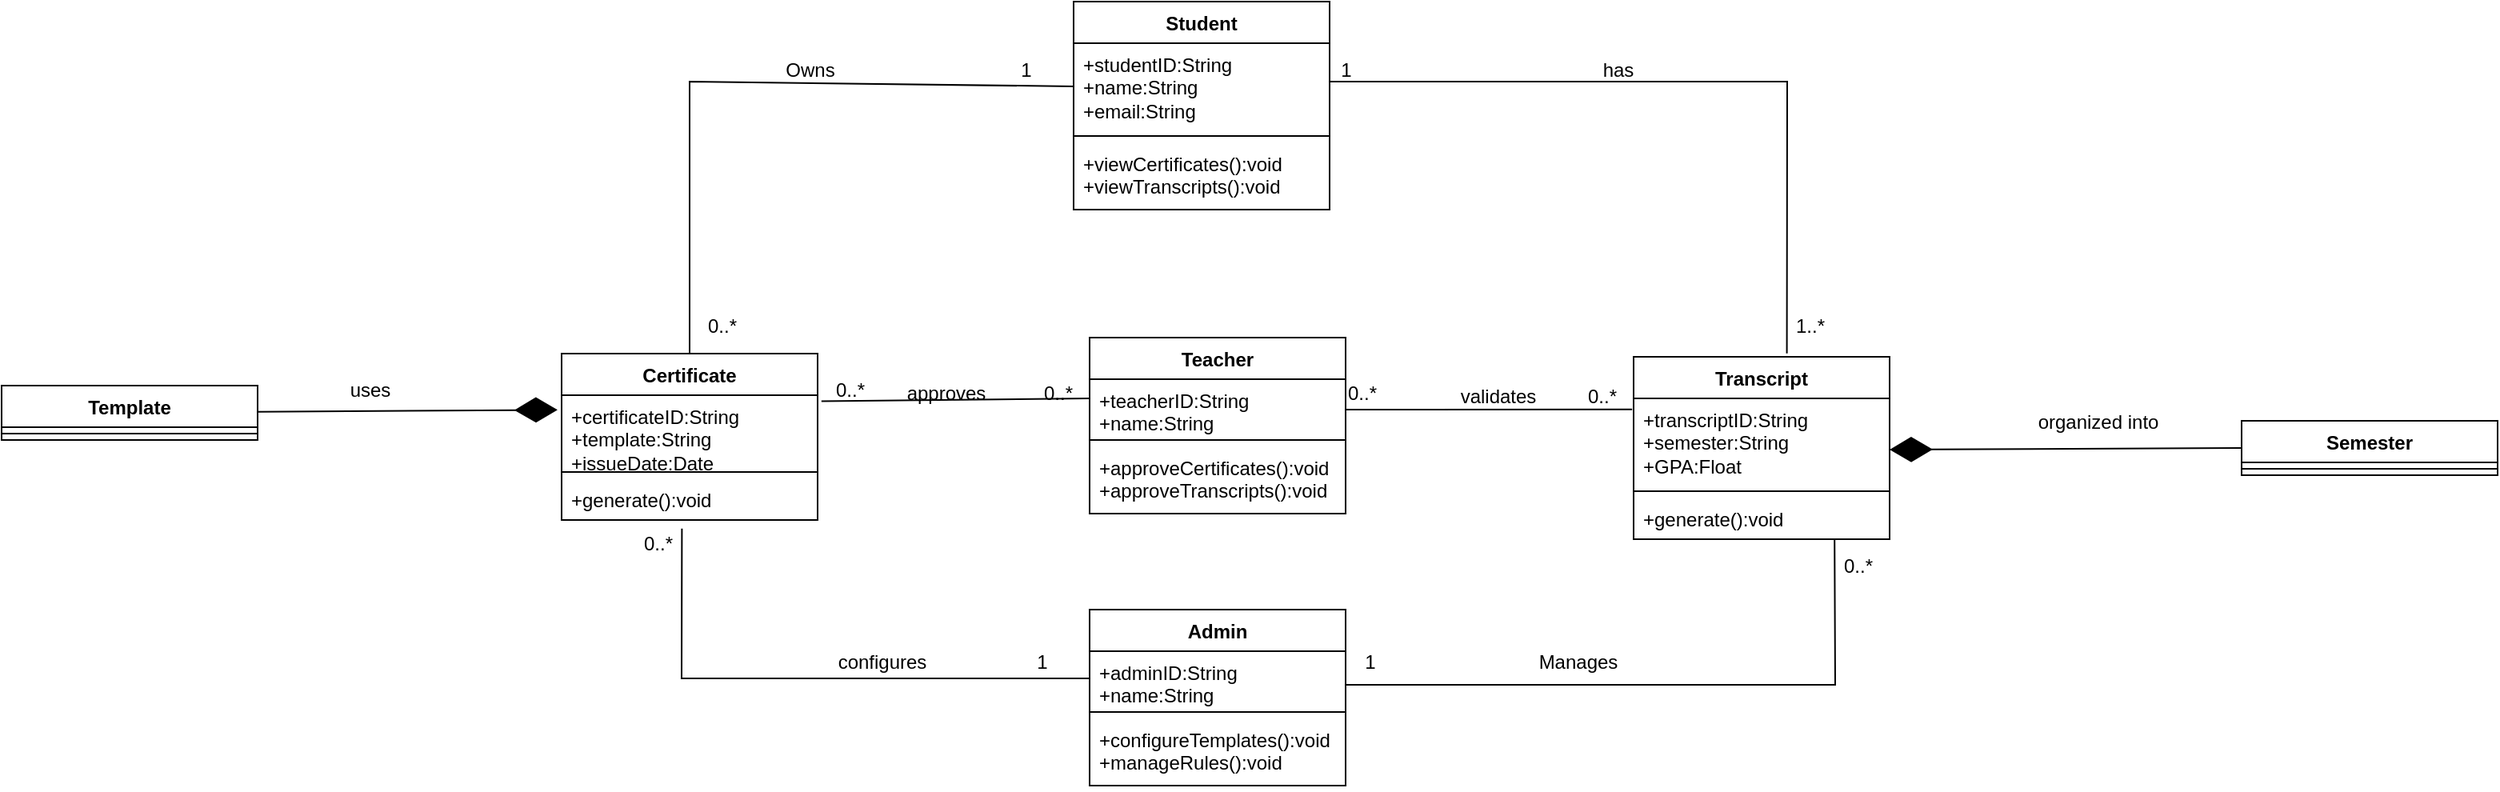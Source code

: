 <mxfile version="25.0.2">
  <diagram name="Page-1" id="eL__T-ELsfN5H11KKcc2">
    <mxGraphModel dx="3480" dy="3030" grid="1" gridSize="10" guides="1" tooltips="1" connect="1" arrows="1" fold="1" page="1" pageScale="1" pageWidth="850" pageHeight="1100" math="0" shadow="0">
      <root>
        <mxCell id="0" />
        <mxCell id="1" parent="0" />
        <mxCell id="F4fkGikj5AeT9HRhLZNB-1" value="Student" style="swimlane;fontStyle=1;align=center;verticalAlign=top;childLayout=stackLayout;horizontal=1;startSize=26;horizontalStack=0;resizeParent=1;resizeParentMax=0;resizeLast=0;collapsible=1;marginBottom=0;whiteSpace=wrap;html=1;" parent="1" vertex="1">
          <mxGeometry x="400" y="190" width="160" height="130" as="geometry" />
        </mxCell>
        <mxCell id="F4fkGikj5AeT9HRhLZNB-2" value="+studentID:String&lt;div&gt;+name:String&lt;/div&gt;&lt;div&gt;+email:String&lt;/div&gt;" style="text;strokeColor=none;fillColor=none;align=left;verticalAlign=top;spacingLeft=4;spacingRight=4;overflow=hidden;rotatable=0;points=[[0,0.5],[1,0.5]];portConstraint=eastwest;whiteSpace=wrap;html=1;" parent="F4fkGikj5AeT9HRhLZNB-1" vertex="1">
          <mxGeometry y="26" width="160" height="54" as="geometry" />
        </mxCell>
        <mxCell id="F4fkGikj5AeT9HRhLZNB-3" value="" style="line;strokeWidth=1;fillColor=none;align=left;verticalAlign=middle;spacingTop=-1;spacingLeft=3;spacingRight=3;rotatable=0;labelPosition=right;points=[];portConstraint=eastwest;strokeColor=inherit;" parent="F4fkGikj5AeT9HRhLZNB-1" vertex="1">
          <mxGeometry y="80" width="160" height="8" as="geometry" />
        </mxCell>
        <mxCell id="F4fkGikj5AeT9HRhLZNB-4" value="+viewCertificates():void&lt;div&gt;+viewTranscripts():void&lt;/div&gt;" style="text;strokeColor=none;fillColor=none;align=left;verticalAlign=top;spacingLeft=4;spacingRight=4;overflow=hidden;rotatable=0;points=[[0,0.5],[1,0.5]];portConstraint=eastwest;whiteSpace=wrap;html=1;" parent="F4fkGikj5AeT9HRhLZNB-1" vertex="1">
          <mxGeometry y="88" width="160" height="42" as="geometry" />
        </mxCell>
        <mxCell id="F4fkGikj5AeT9HRhLZNB-5" value="Teacher" style="swimlane;fontStyle=1;align=center;verticalAlign=top;childLayout=stackLayout;horizontal=1;startSize=26;horizontalStack=0;resizeParent=1;resizeParentMax=0;resizeLast=0;collapsible=1;marginBottom=0;whiteSpace=wrap;html=1;" parent="1" vertex="1">
          <mxGeometry x="410" y="400" width="160" height="110" as="geometry" />
        </mxCell>
        <mxCell id="F4fkGikj5AeT9HRhLZNB-6" value="+teacherID:String&lt;div&gt;+name:String&lt;/div&gt;" style="text;strokeColor=none;fillColor=none;align=left;verticalAlign=top;spacingLeft=4;spacingRight=4;overflow=hidden;rotatable=0;points=[[0,0.5],[1,0.5]];portConstraint=eastwest;whiteSpace=wrap;html=1;" parent="F4fkGikj5AeT9HRhLZNB-5" vertex="1">
          <mxGeometry y="26" width="160" height="34" as="geometry" />
        </mxCell>
        <mxCell id="F4fkGikj5AeT9HRhLZNB-7" value="" style="line;strokeWidth=1;fillColor=none;align=left;verticalAlign=middle;spacingTop=-1;spacingLeft=3;spacingRight=3;rotatable=0;labelPosition=right;points=[];portConstraint=eastwest;strokeColor=inherit;" parent="F4fkGikj5AeT9HRhLZNB-5" vertex="1">
          <mxGeometry y="60" width="160" height="8" as="geometry" />
        </mxCell>
        <mxCell id="F4fkGikj5AeT9HRhLZNB-8" value="+approveCertificates():void&lt;div&gt;+approveTranscripts():void&lt;/div&gt;" style="text;strokeColor=none;fillColor=none;align=left;verticalAlign=top;spacingLeft=4;spacingRight=4;overflow=hidden;rotatable=0;points=[[0,0.5],[1,0.5]];portConstraint=eastwest;whiteSpace=wrap;html=1;" parent="F4fkGikj5AeT9HRhLZNB-5" vertex="1">
          <mxGeometry y="68" width="160" height="42" as="geometry" />
        </mxCell>
        <mxCell id="F4fkGikj5AeT9HRhLZNB-9" value="Admin" style="swimlane;fontStyle=1;align=center;verticalAlign=top;childLayout=stackLayout;horizontal=1;startSize=26;horizontalStack=0;resizeParent=1;resizeParentMax=0;resizeLast=0;collapsible=1;marginBottom=0;whiteSpace=wrap;html=1;" parent="1" vertex="1">
          <mxGeometry x="410" y="570" width="160" height="110" as="geometry" />
        </mxCell>
        <mxCell id="F4fkGikj5AeT9HRhLZNB-10" value="+adminID:String&lt;div&gt;+name:String&lt;/div&gt;" style="text;strokeColor=none;fillColor=none;align=left;verticalAlign=top;spacingLeft=4;spacingRight=4;overflow=hidden;rotatable=0;points=[[0,0.5],[1,0.5]];portConstraint=eastwest;whiteSpace=wrap;html=1;" parent="F4fkGikj5AeT9HRhLZNB-9" vertex="1">
          <mxGeometry y="26" width="160" height="34" as="geometry" />
        </mxCell>
        <mxCell id="F4fkGikj5AeT9HRhLZNB-11" value="" style="line;strokeWidth=1;fillColor=none;align=left;verticalAlign=middle;spacingTop=-1;spacingLeft=3;spacingRight=3;rotatable=0;labelPosition=right;points=[];portConstraint=eastwest;strokeColor=inherit;" parent="F4fkGikj5AeT9HRhLZNB-9" vertex="1">
          <mxGeometry y="60" width="160" height="8" as="geometry" />
        </mxCell>
        <mxCell id="F4fkGikj5AeT9HRhLZNB-12" value="+configureTemplates():void&lt;div&gt;+manageRules():void&lt;/div&gt;" style="text;strokeColor=none;fillColor=none;align=left;verticalAlign=top;spacingLeft=4;spacingRight=4;overflow=hidden;rotatable=0;points=[[0,0.5],[1,0.5]];portConstraint=eastwest;whiteSpace=wrap;html=1;" parent="F4fkGikj5AeT9HRhLZNB-9" vertex="1">
          <mxGeometry y="68" width="160" height="42" as="geometry" />
        </mxCell>
        <mxCell id="F4fkGikj5AeT9HRhLZNB-13" value="Transcript" style="swimlane;fontStyle=1;align=center;verticalAlign=top;childLayout=stackLayout;horizontal=1;startSize=26;horizontalStack=0;resizeParent=1;resizeParentMax=0;resizeLast=0;collapsible=1;marginBottom=0;whiteSpace=wrap;html=1;" parent="1" vertex="1">
          <mxGeometry x="750" y="412" width="160" height="114" as="geometry" />
        </mxCell>
        <mxCell id="F4fkGikj5AeT9HRhLZNB-14" value="+transcriptID:String&lt;div&gt;+semester:String&lt;/div&gt;&lt;div&gt;+GPA:Float&lt;/div&gt;" style="text;strokeColor=none;fillColor=none;align=left;verticalAlign=top;spacingLeft=4;spacingRight=4;overflow=hidden;rotatable=0;points=[[0,0.5],[1,0.5]];portConstraint=eastwest;whiteSpace=wrap;html=1;" parent="F4fkGikj5AeT9HRhLZNB-13" vertex="1">
          <mxGeometry y="26" width="160" height="54" as="geometry" />
        </mxCell>
        <mxCell id="F4fkGikj5AeT9HRhLZNB-15" value="" style="line;strokeWidth=1;fillColor=none;align=left;verticalAlign=middle;spacingTop=-1;spacingLeft=3;spacingRight=3;rotatable=0;labelPosition=right;points=[];portConstraint=eastwest;strokeColor=inherit;" parent="F4fkGikj5AeT9HRhLZNB-13" vertex="1">
          <mxGeometry y="80" width="160" height="8" as="geometry" />
        </mxCell>
        <mxCell id="F4fkGikj5AeT9HRhLZNB-16" value="+generate():void" style="text;strokeColor=none;fillColor=none;align=left;verticalAlign=top;spacingLeft=4;spacingRight=4;overflow=hidden;rotatable=0;points=[[0,0.5],[1,0.5]];portConstraint=eastwest;whiteSpace=wrap;html=1;" parent="F4fkGikj5AeT9HRhLZNB-13" vertex="1">
          <mxGeometry y="88" width="160" height="26" as="geometry" />
        </mxCell>
        <mxCell id="F4fkGikj5AeT9HRhLZNB-17" value="Certificate" style="swimlane;fontStyle=1;align=center;verticalAlign=top;childLayout=stackLayout;horizontal=1;startSize=26;horizontalStack=0;resizeParent=1;resizeParentMax=0;resizeLast=0;collapsible=1;marginBottom=0;whiteSpace=wrap;html=1;" parent="1" vertex="1">
          <mxGeometry x="80" y="410" width="160" height="104" as="geometry" />
        </mxCell>
        <mxCell id="F4fkGikj5AeT9HRhLZNB-18" value="+certificateID:String&lt;div&gt;+template:String&lt;/div&gt;&lt;div&gt;+issueDate:Date&lt;/div&gt;" style="text;strokeColor=none;fillColor=none;align=left;verticalAlign=top;spacingLeft=4;spacingRight=4;overflow=hidden;rotatable=0;points=[[0,0.5],[1,0.5]];portConstraint=eastwest;whiteSpace=wrap;html=1;" parent="F4fkGikj5AeT9HRhLZNB-17" vertex="1">
          <mxGeometry y="26" width="160" height="44" as="geometry" />
        </mxCell>
        <mxCell id="F4fkGikj5AeT9HRhLZNB-19" value="" style="line;strokeWidth=1;fillColor=none;align=left;verticalAlign=middle;spacingTop=-1;spacingLeft=3;spacingRight=3;rotatable=0;labelPosition=right;points=[];portConstraint=eastwest;strokeColor=inherit;" parent="F4fkGikj5AeT9HRhLZNB-17" vertex="1">
          <mxGeometry y="70" width="160" height="8" as="geometry" />
        </mxCell>
        <mxCell id="F4fkGikj5AeT9HRhLZNB-20" value="+generate():void" style="text;strokeColor=none;fillColor=none;align=left;verticalAlign=top;spacingLeft=4;spacingRight=4;overflow=hidden;rotatable=0;points=[[0,0.5],[1,0.5]];portConstraint=eastwest;whiteSpace=wrap;html=1;" parent="F4fkGikj5AeT9HRhLZNB-17" vertex="1">
          <mxGeometry y="78" width="160" height="26" as="geometry" />
        </mxCell>
        <mxCell id="F4fkGikj5AeT9HRhLZNB-22" value="has" style="text;html=1;align=center;verticalAlign=middle;resizable=0;points=[];autosize=1;strokeColor=none;fillColor=none;" parent="1" vertex="1">
          <mxGeometry x="720" y="218" width="40" height="30" as="geometry" />
        </mxCell>
        <mxCell id="F4fkGikj5AeT9HRhLZNB-23" value="1" style="text;html=1;align=center;verticalAlign=middle;resizable=0;points=[];autosize=1;strokeColor=none;fillColor=none;" parent="1" vertex="1">
          <mxGeometry x="555" y="218" width="30" height="30" as="geometry" />
        </mxCell>
        <mxCell id="F4fkGikj5AeT9HRhLZNB-24" value="1..*" style="text;html=1;align=center;verticalAlign=middle;resizable=0;points=[];autosize=1;strokeColor=none;fillColor=none;" parent="1" vertex="1">
          <mxGeometry x="840" y="378" width="40" height="30" as="geometry" />
        </mxCell>
        <mxCell id="F4fkGikj5AeT9HRhLZNB-26" value="Owns" style="text;html=1;align=center;verticalAlign=middle;resizable=0;points=[];autosize=1;strokeColor=none;fillColor=none;" parent="1" vertex="1">
          <mxGeometry x="210" y="218" width="50" height="30" as="geometry" />
        </mxCell>
        <mxCell id="F4fkGikj5AeT9HRhLZNB-27" value="1" style="text;html=1;align=center;verticalAlign=middle;resizable=0;points=[];autosize=1;strokeColor=none;fillColor=none;" parent="1" vertex="1">
          <mxGeometry x="355" y="218" width="30" height="30" as="geometry" />
        </mxCell>
        <mxCell id="F4fkGikj5AeT9HRhLZNB-28" value="0..*" style="text;html=1;align=center;verticalAlign=middle;resizable=0;points=[];autosize=1;strokeColor=none;fillColor=none;" parent="1" vertex="1">
          <mxGeometry x="160" y="378" width="40" height="30" as="geometry" />
        </mxCell>
        <mxCell id="F4fkGikj5AeT9HRhLZNB-32" value="0..*" style="text;html=1;align=center;verticalAlign=middle;resizable=0;points=[];autosize=1;strokeColor=none;fillColor=none;" parent="1" vertex="1">
          <mxGeometry x="560.32" y="420" width="40" height="30" as="geometry" />
        </mxCell>
        <mxCell id="F4fkGikj5AeT9HRhLZNB-36" value="approves" style="text;html=1;align=center;verticalAlign=middle;resizable=0;points=[];autosize=1;strokeColor=none;fillColor=none;" parent="1" vertex="1">
          <mxGeometry x="285" y="420" width="70" height="30" as="geometry" />
        </mxCell>
        <mxCell id="F4fkGikj5AeT9HRhLZNB-37" value="0..*" style="text;html=1;align=center;verticalAlign=middle;resizable=0;points=[];autosize=1;strokeColor=none;fillColor=none;" parent="1" vertex="1">
          <mxGeometry x="240" y="418" width="40" height="30" as="geometry" />
        </mxCell>
        <mxCell id="F4fkGikj5AeT9HRhLZNB-38" value="0..*" style="text;html=1;align=center;verticalAlign=middle;resizable=0;points=[];autosize=1;strokeColor=none;fillColor=none;" parent="1" vertex="1">
          <mxGeometry x="370" y="420" width="40" height="30" as="geometry" />
        </mxCell>
        <mxCell id="F4fkGikj5AeT9HRhLZNB-40" value="Manages" style="text;html=1;align=center;verticalAlign=middle;resizable=0;points=[];autosize=1;strokeColor=none;fillColor=none;" parent="1" vertex="1">
          <mxGeometry x="680" y="588" width="70" height="30" as="geometry" />
        </mxCell>
        <mxCell id="F4fkGikj5AeT9HRhLZNB-41" value="1" style="text;html=1;align=center;verticalAlign=middle;resizable=0;points=[];autosize=1;strokeColor=none;fillColor=none;" parent="1" vertex="1">
          <mxGeometry x="570.32" y="588" width="30" height="30" as="geometry" />
        </mxCell>
        <mxCell id="F4fkGikj5AeT9HRhLZNB-42" value="0..*" style="text;html=1;align=center;verticalAlign=middle;resizable=0;points=[];autosize=1;strokeColor=none;fillColor=none;" parent="1" vertex="1">
          <mxGeometry x="870" y="528" width="40" height="30" as="geometry" />
        </mxCell>
        <mxCell id="F4fkGikj5AeT9HRhLZNB-44" value="configures" style="text;html=1;align=center;verticalAlign=middle;resizable=0;points=[];autosize=1;strokeColor=none;fillColor=none;" parent="1" vertex="1">
          <mxGeometry x="240" y="588" width="80" height="30" as="geometry" />
        </mxCell>
        <mxCell id="F4fkGikj5AeT9HRhLZNB-45" value="1" style="text;html=1;align=center;verticalAlign=middle;resizable=0;points=[];autosize=1;strokeColor=none;fillColor=none;" parent="1" vertex="1">
          <mxGeometry x="365" y="588" width="30" height="30" as="geometry" />
        </mxCell>
        <mxCell id="F4fkGikj5AeT9HRhLZNB-46" value="0..*" style="text;html=1;align=center;verticalAlign=middle;resizable=0;points=[];autosize=1;strokeColor=none;fillColor=none;" parent="1" vertex="1">
          <mxGeometry x="120" y="514" width="40" height="30" as="geometry" />
        </mxCell>
        <mxCell id="F4fkGikj5AeT9HRhLZNB-56" value="Semester" style="swimlane;fontStyle=1;align=center;verticalAlign=top;childLayout=stackLayout;horizontal=1;startSize=26;horizontalStack=0;resizeParent=1;resizeParentMax=0;resizeLast=0;collapsible=1;marginBottom=0;whiteSpace=wrap;html=1;" parent="1" vertex="1">
          <mxGeometry x="1130" y="452" width="160" height="34" as="geometry" />
        </mxCell>
        <mxCell id="F4fkGikj5AeT9HRhLZNB-58" value="" style="line;strokeWidth=1;fillColor=none;align=left;verticalAlign=middle;spacingTop=-1;spacingLeft=3;spacingRight=3;rotatable=0;labelPosition=right;points=[];portConstraint=eastwest;strokeColor=inherit;" parent="F4fkGikj5AeT9HRhLZNB-56" vertex="1">
          <mxGeometry y="26" width="160" height="8" as="geometry" />
        </mxCell>
        <mxCell id="F4fkGikj5AeT9HRhLZNB-60" value="" style="endArrow=diamondThin;endFill=1;endSize=24;html=1;rounded=0;exitX=0;exitY=0.5;exitDx=0;exitDy=0;" parent="1" source="F4fkGikj5AeT9HRhLZNB-56" edge="1">
          <mxGeometry width="160" relative="1" as="geometry">
            <mxPoint x="1060" y="468.33" as="sourcePoint" />
            <mxPoint x="910" y="470" as="targetPoint" />
          </mxGeometry>
        </mxCell>
        <mxCell id="F4fkGikj5AeT9HRhLZNB-61" value="organized into" style="text;html=1;align=center;verticalAlign=middle;resizable=0;points=[];autosize=1;strokeColor=none;fillColor=none;" parent="1" vertex="1">
          <mxGeometry x="990" y="438" width="100" height="30" as="geometry" />
        </mxCell>
        <mxCell id="F4fkGikj5AeT9HRhLZNB-67" value="Template" style="swimlane;fontStyle=1;align=center;verticalAlign=top;childLayout=stackLayout;horizontal=1;startSize=26;horizontalStack=0;resizeParent=1;resizeParentMax=0;resizeLast=0;collapsible=1;marginBottom=0;whiteSpace=wrap;html=1;" parent="1" vertex="1">
          <mxGeometry x="-270" y="430" width="160" height="34" as="geometry" />
        </mxCell>
        <mxCell id="F4fkGikj5AeT9HRhLZNB-69" value="" style="line;strokeWidth=1;fillColor=none;align=left;verticalAlign=middle;spacingTop=-1;spacingLeft=3;spacingRight=3;rotatable=0;labelPosition=right;points=[];portConstraint=eastwest;strokeColor=inherit;" parent="F4fkGikj5AeT9HRhLZNB-67" vertex="1">
          <mxGeometry y="26" width="160" height="8" as="geometry" />
        </mxCell>
        <mxCell id="F4fkGikj5AeT9HRhLZNB-71" value="" style="endArrow=diamondThin;endFill=1;endSize=24;html=1;rounded=0;entryX=-0.016;entryY=0.208;entryDx=0;entryDy=0;entryPerimeter=0;" parent="1" target="F4fkGikj5AeT9HRhLZNB-18" edge="1">
          <mxGeometry width="160" relative="1" as="geometry">
            <mxPoint x="-110" y="446.33" as="sourcePoint" />
            <mxPoint x="50" y="446.33" as="targetPoint" />
          </mxGeometry>
        </mxCell>
        <mxCell id="F4fkGikj5AeT9HRhLZNB-72" value="uses" style="text;html=1;align=center;verticalAlign=middle;resizable=0;points=[];autosize=1;strokeColor=none;fillColor=none;" parent="1" vertex="1">
          <mxGeometry x="-65" y="418" width="50" height="30" as="geometry" />
        </mxCell>
        <mxCell id="WvMjIAOOPD2BtLrsgS50-1" value="" style="endArrow=none;html=1;rounded=0;entryX=0;entryY=0.5;entryDx=0;entryDy=0;" edge="1" parent="1" target="F4fkGikj5AeT9HRhLZNB-2">
          <mxGeometry width="50" height="50" relative="1" as="geometry">
            <mxPoint x="160" y="410" as="sourcePoint" />
            <mxPoint x="210" y="360" as="targetPoint" />
            <Array as="points">
              <mxPoint x="160" y="240" />
            </Array>
          </mxGeometry>
        </mxCell>
        <mxCell id="WvMjIAOOPD2BtLrsgS50-2" value="" style="endArrow=none;html=1;rounded=0;exitX=0.06;exitY=0.727;exitDx=0;exitDy=0;exitPerimeter=0;" edge="1" parent="1" source="F4fkGikj5AeT9HRhLZNB-37">
          <mxGeometry width="50" height="50" relative="1" as="geometry">
            <mxPoint x="360" y="488" as="sourcePoint" />
            <mxPoint x="410" y="438" as="targetPoint" />
          </mxGeometry>
        </mxCell>
        <mxCell id="WvMjIAOOPD2BtLrsgS50-3" value="" style="endArrow=none;html=1;rounded=0;exitX=0.47;exitY=1.207;exitDx=0;exitDy=0;exitPerimeter=0;entryX=0;entryY=0.5;entryDx=0;entryDy=0;" edge="1" parent="1" source="F4fkGikj5AeT9HRhLZNB-20" target="F4fkGikj5AeT9HRhLZNB-10">
          <mxGeometry width="50" height="50" relative="1" as="geometry">
            <mxPoint x="138" y="518" as="sourcePoint" />
            <mxPoint x="400" y="610" as="targetPoint" />
            <Array as="points">
              <mxPoint x="155" y="613" />
            </Array>
          </mxGeometry>
        </mxCell>
        <mxCell id="WvMjIAOOPD2BtLrsgS50-4" value="" style="endArrow=none;html=1;rounded=0;entryX=0.145;entryY=1.064;entryDx=0;entryDy=0;entryPerimeter=0;" edge="1" parent="1" target="F4fkGikj5AeT9HRhLZNB-24">
          <mxGeometry width="50" height="50" relative="1" as="geometry">
            <mxPoint x="560" y="240" as="sourcePoint" />
            <mxPoint x="610.32" y="198" as="targetPoint" />
            <Array as="points">
              <mxPoint x="846" y="240" />
            </Array>
          </mxGeometry>
        </mxCell>
        <mxCell id="F4fkGikj5AeT9HRhLZNB-31" value="validates" style="text;html=1;align=center;verticalAlign=middle;resizable=0;points=[];autosize=1;strokeColor=none;fillColor=none;" parent="1" vertex="1">
          <mxGeometry x="630" y="422" width="70" height="30" as="geometry" />
        </mxCell>
        <mxCell id="WvMjIAOOPD2BtLrsgS50-8" value="0..*" style="text;html=1;align=center;verticalAlign=middle;resizable=0;points=[];autosize=1;strokeColor=none;fillColor=none;" vertex="1" parent="1">
          <mxGeometry x="710" y="422" width="40" height="30" as="geometry" />
        </mxCell>
        <mxCell id="WvMjIAOOPD2BtLrsgS50-9" value="" style="endArrow=none;html=1;rounded=0;entryX=0.977;entryY=0.761;entryDx=0;entryDy=0;entryPerimeter=0;" edge="1" parent="1" target="WvMjIAOOPD2BtLrsgS50-8">
          <mxGeometry width="50" height="50" relative="1" as="geometry">
            <mxPoint x="570" y="445" as="sourcePoint" />
            <mxPoint x="710" y="500" as="targetPoint" />
          </mxGeometry>
        </mxCell>
        <mxCell id="WvMjIAOOPD2BtLrsgS50-10" value="" style="endArrow=none;html=1;rounded=0;entryX=0.785;entryY=0.983;entryDx=0;entryDy=0;entryPerimeter=0;" edge="1" parent="1" target="F4fkGikj5AeT9HRhLZNB-16">
          <mxGeometry width="50" height="50" relative="1" as="geometry">
            <mxPoint x="570" y="617" as="sourcePoint" />
            <mxPoint x="710" y="580" as="targetPoint" />
            <Array as="points">
              <mxPoint x="876" y="617" />
            </Array>
          </mxGeometry>
        </mxCell>
      </root>
    </mxGraphModel>
  </diagram>
</mxfile>
